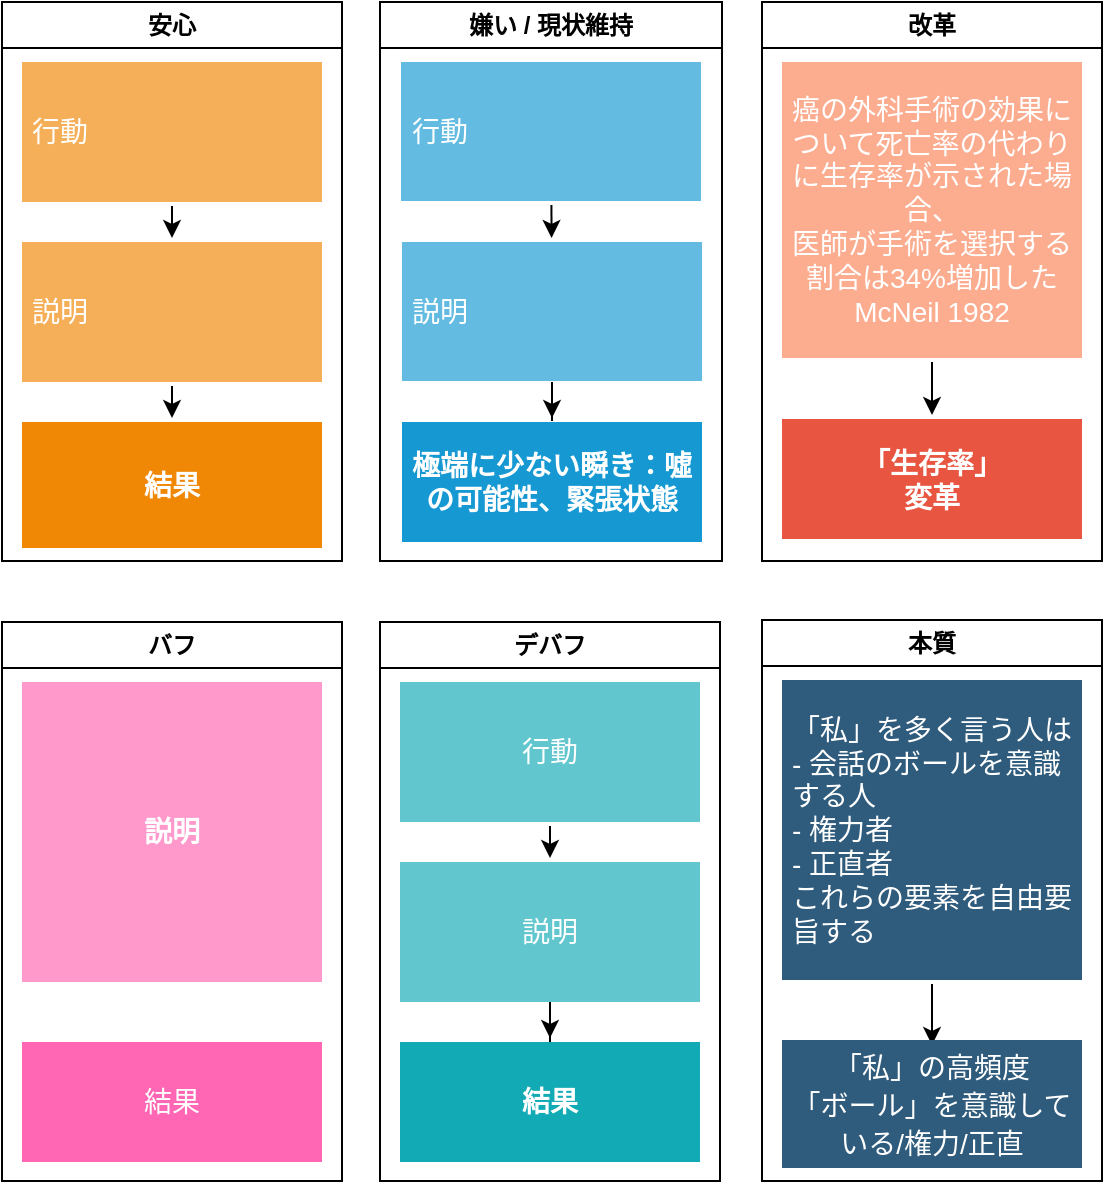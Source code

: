 <mxfile>
    <diagram id="0T6-ofMiKz14NQdBQLV2" name="ページ1">
        <mxGraphModel dx="902" dy="549" grid="1" gridSize="10" guides="1" tooltips="1" connect="1" arrows="1" fold="1" page="1" pageScale="1" pageWidth="827" pageHeight="1169" math="0" shadow="0">
            <root>
                <mxCell id="0"/>
                <mxCell id="1" parent="0"/>
                <mxCell id="2" value="安心" style="swimlane;whiteSpace=wrap;html=1;startSize=23;" vertex="1" parent="1">
                    <mxGeometry x="40" y="80" width="170" height="279.5" as="geometry"/>
                </mxCell>
                <mxCell id="3" value="結果&lt;div&gt;&lt;/div&gt;" style="rounded=1;whiteSpace=wrap;html=1;shadow=0;labelBackgroundColor=none;strokeColor=none;strokeWidth=3;fillColor=#F08705;fontFamily=Helvetica;fontSize=14;fontColor=#FFFFFF;align=center;spacing=5;fontStyle=1;arcSize=0;perimeterSpacing=2;" vertex="1" parent="2">
                    <mxGeometry x="10" y="210" width="150" height="63" as="geometry"/>
                </mxCell>
                <mxCell id="8" style="edgeStyle=none;html=1;" edge="1" parent="2" source="5" target="3">
                    <mxGeometry relative="1" as="geometry"/>
                </mxCell>
                <UserObject label="&lt;div&gt;&lt;span style=&quot;background-color: initial;&quot;&gt;説明&lt;/span&gt;&lt;br&gt;&lt;/div&gt;" link="https://zenn.dev/minegishirei/books/engineer_psychology/viewer/1000eye#%E7%9E%AC%E3%81%8D%E3%81%AE%E5%9B%9E%E6%95%B0%E3%81%8C10%E7%A7%92%E3%81%AB1~2%E5%9B%9E%EF%BC%9A%E6%AD%A3%E5%B8%B8%E3%81%AA%E7%8A%B6%E6%85%8B" id="5">
                    <mxCell style="rounded=1;whiteSpace=wrap;html=1;shadow=0;labelBackgroundColor=none;strokeColor=none;strokeWidth=3;fillColor=#f5af58;fontFamily=Helvetica;fontSize=14;fontColor=#FFFFFF;align=left;spacing=5;arcSize=0;perimeterSpacing=2;" vertex="1" parent="2">
                        <mxGeometry x="10" y="120" width="150" height="70" as="geometry"/>
                    </mxCell>
                </UserObject>
                <mxCell id="7" style="edgeStyle=none;html=1;" edge="1" parent="2" source="6" target="5">
                    <mxGeometry relative="1" as="geometry"/>
                </mxCell>
                <UserObject label="&lt;div&gt;行動&lt;/div&gt;" link="https://zenn.dev/minegishirei/books/engineer_psychology/viewer/1000eye#%E7%9E%AC%E3%81%8D%E3%81%AE%E5%9B%9E%E6%95%B0%E3%81%8C10%E7%A7%92%E3%81%AB1~2%E5%9B%9E%EF%BC%9A%E6%AD%A3%E5%B8%B8%E3%81%AA%E7%8A%B6%E6%85%8B" id="6">
                    <mxCell style="rounded=1;whiteSpace=wrap;html=1;shadow=0;labelBackgroundColor=none;strokeColor=none;strokeWidth=3;fillColor=#f5af58;fontFamily=Helvetica;fontSize=14;fontColor=#FFFFFF;align=left;spacing=5;arcSize=0;perimeterSpacing=2;" vertex="1" parent="2">
                        <mxGeometry x="10" y="30" width="150" height="70" as="geometry"/>
                    </mxCell>
                </UserObject>
                <mxCell id="9" value="デバフ" style="swimlane;whiteSpace=wrap;html=1;startSize=23;" vertex="1" parent="1">
                    <mxGeometry x="229" y="390" width="170" height="279.5" as="geometry"/>
                </mxCell>
                <mxCell id="10" style="edgeStyle=orthogonalEdgeStyle;rounded=0;orthogonalLoop=1;jettySize=auto;html=1;" edge="1" parent="9" source="11" target="12">
                    <mxGeometry relative="1" as="geometry"/>
                </mxCell>
                <UserObject label="説明" link="https://qiita.com/" id="11">
                    <mxCell style="rounded=1;whiteSpace=wrap;html=1;shadow=0;labelBackgroundColor=none;strokeColor=none;strokeWidth=3;fillColor=#61c6ce;fontFamily=Helvetica;fontSize=14;fontColor=#FFFFFF;align=center;spacing=5;fontStyle=0;arcSize=0;perimeterSpacing=2;" vertex="1" parent="9">
                        <mxGeometry x="10" y="120" width="150" height="70" as="geometry"/>
                    </mxCell>
                </UserObject>
                <mxCell id="12" value="結果" style="rounded=1;whiteSpace=wrap;html=1;shadow=0;labelBackgroundColor=none;strokeColor=none;strokeWidth=3;fillColor=#12aab5;fontFamily=Helvetica;fontSize=14;fontColor=#FFFFFF;align=center;spacing=5;fontStyle=1;arcSize=0;perimeterSpacing=2;" vertex="1" parent="9">
                    <mxGeometry x="10" y="210" width="150" height="60" as="geometry"/>
                </mxCell>
                <mxCell id="30" style="edgeStyle=none;html=1;" edge="1" parent="9" source="28" target="11">
                    <mxGeometry relative="1" as="geometry"/>
                </mxCell>
                <UserObject label="行動" link="https://qiita.com/" id="28">
                    <mxCell style="rounded=1;whiteSpace=wrap;html=1;shadow=0;labelBackgroundColor=none;strokeColor=none;strokeWidth=3;fillColor=#61c6ce;fontFamily=Helvetica;fontSize=14;fontColor=#FFFFFF;align=center;spacing=5;fontStyle=0;arcSize=0;perimeterSpacing=2;" vertex="1" parent="9">
                        <mxGeometry x="10" y="30" width="150" height="70" as="geometry"/>
                    </mxCell>
                </UserObject>
                <mxCell id="13" value="嫌い / 現状維持" style="swimlane;whiteSpace=wrap;html=1;startSize=23;" vertex="1" parent="1">
                    <mxGeometry x="229" y="80" width="171" height="279.5" as="geometry"/>
                </mxCell>
                <mxCell id="17" value="極端に少ない瞬き：噓の可能性、緊張状態" style="rounded=1;whiteSpace=wrap;html=1;shadow=0;labelBackgroundColor=none;strokeColor=none;strokeWidth=3;fillColor=#1699d3;fontFamily=Helvetica;fontSize=14;fontColor=#FFFFFF;align=center;spacing=5;fontStyle=1;arcSize=0;perimeterSpacing=2;" vertex="1" parent="13">
                    <mxGeometry x="11" y="210" width="150" height="60" as="geometry"/>
                </mxCell>
                <mxCell id="18" style="edgeStyle=orthogonalEdgeStyle;rounded=0;orthogonalLoop=1;jettySize=auto;html=1;entryX=0.5;entryY=0;entryDx=0;entryDy=0;" edge="1" parent="13" source="19" target="17">
                    <mxGeometry relative="1" as="geometry"/>
                </mxCell>
                <UserObject label="説明" link="https://zenn.dev/minegishirei/books/engineer_psychology/viewer/1000eye#%E6%A5%B5%E7%AB%AF%E3%81%AB%E5%B0%91%E3%81%AA%E3%81%84%E7%9E%AC%E3%81%8D%EF%BC%9A%E5%99%93%E3%81%AE%E5%8F%AF%E8%83%BD%E6%80%A7%E3%80%81%E7%B7%8A%E5%BC%B5%E7%8A%B6%E6%85%8B" id="19">
                    <mxCell style="rounded=1;whiteSpace=wrap;html=1;shadow=0;labelBackgroundColor=none;strokeColor=none;strokeWidth=3;fillColor=#64bbe2;fontFamily=Helvetica;fontSize=14;fontColor=#FFFFFF;align=left;spacing=5;arcSize=0;perimeterSpacing=2;" vertex="1" parent="13">
                        <mxGeometry x="11" y="120" width="150" height="69.5" as="geometry"/>
                    </mxCell>
                </UserObject>
                <mxCell id="29" style="edgeStyle=none;html=1;" edge="1" parent="13" source="26" target="19">
                    <mxGeometry relative="1" as="geometry"/>
                </mxCell>
                <UserObject label="行動" link="https://zenn.dev/minegishirei/books/engineer_psychology/viewer/1000eye#%E6%A5%B5%E7%AB%AF%E3%81%AB%E5%B0%91%E3%81%AA%E3%81%84%E7%9E%AC%E3%81%8D%EF%BC%9A%E5%99%93%E3%81%AE%E5%8F%AF%E8%83%BD%E6%80%A7%E3%80%81%E7%B7%8A%E5%BC%B5%E7%8A%B6%E6%85%8B" id="26">
                    <mxCell style="rounded=1;whiteSpace=wrap;html=1;shadow=0;labelBackgroundColor=none;strokeColor=none;strokeWidth=3;fillColor=#64bbe2;fontFamily=Helvetica;fontSize=14;fontColor=#FFFFFF;align=left;spacing=5;arcSize=0;perimeterSpacing=2;" vertex="1" parent="13">
                        <mxGeometry x="10.5" y="30" width="150" height="69.5" as="geometry"/>
                    </mxCell>
                </UserObject>
                <mxCell id="23" value="バフ" style="swimlane;whiteSpace=wrap;html=1;startSize=23;" vertex="1" parent="1">
                    <mxGeometry x="40" y="390" width="170" height="279.5" as="geometry"/>
                </mxCell>
                <mxCell id="24" value="結果" style="rounded=1;whiteSpace=wrap;html=1;shadow=0;labelBackgroundColor=none;strokeColor=none;strokeWidth=3;fillColor=#FF66B3;fontFamily=Helvetica;fontSize=14;fontColor=#FFFFFF;align=center;spacing=5;fontStyle=0;arcSize=0;perimeterSpacing=2;" vertex="1" parent="23">
                    <mxGeometry x="10" y="210" width="150" height="60" as="geometry"/>
                </mxCell>
                <mxCell id="25" value="&lt;div&gt;説明&lt;/div&gt;" style="rounded=1;whiteSpace=wrap;html=1;shadow=0;labelBackgroundColor=none;strokeColor=none;strokeWidth=3;fillColor=#FF99CC;fontFamily=Helvetica;fontSize=14;fontColor=#FFFFFF;align=center;spacing=5;fontStyle=1;arcSize=0;perimeterSpacing=2;" vertex="1" parent="23">
                    <mxGeometry x="10" y="30" width="150" height="150" as="geometry"/>
                </mxCell>
                <mxCell id="31" value="本質" style="swimlane;whiteSpace=wrap;html=1;" vertex="1" parent="1">
                    <mxGeometry x="420" y="389" width="170" height="280.5" as="geometry"/>
                </mxCell>
                <mxCell id="32" style="edgeStyle=orthogonalEdgeStyle;rounded=0;orthogonalLoop=1;jettySize=auto;html=1;entryX=0.5;entryY=0;entryDx=0;entryDy=0;" edge="1" parent="31">
                    <mxGeometry relative="1" as="geometry">
                        <mxPoint x="85" y="182" as="sourcePoint"/>
                        <mxPoint x="85" y="212.5" as="targetPoint"/>
                    </mxGeometry>
                </mxCell>
                <mxCell id="33" value="&lt;div style=&quot;border-color: var(--border-color);&quot;&gt;&lt;div style=&quot;border-color: var(--border-color);&quot;&gt;「私」を多く言う人は&lt;/div&gt;&lt;div style=&quot;border-color: var(--border-color);&quot;&gt;- 会話のボールを意識する人&lt;/div&gt;&lt;div style=&quot;border-color: var(--border-color);&quot;&gt;- 権力者&lt;/div&gt;&lt;div style=&quot;border-color: var(--border-color);&quot;&gt;- 正直者&lt;/div&gt;&lt;div style=&quot;border-color: var(--border-color);&quot;&gt;これらの要素を自由要旨する&lt;/div&gt;&lt;/div&gt;" style="rounded=1;whiteSpace=wrap;html=1;shadow=0;labelBackgroundColor=none;strokeColor=none;strokeWidth=3;fillColor=#2F5B7C;fontFamily=Helvetica;fontSize=14;fontColor=#FFFFFF;align=left;spacing=5;arcSize=0;perimeterSpacing=2;" vertex="1" parent="31">
                    <mxGeometry x="10" y="30" width="150" height="150" as="geometry"/>
                </mxCell>
                <mxCell id="34" value="&lt;span style=&quot;font-size: 14px; font-weight: 400;&quot;&gt;「私」の高頻度&lt;/span&gt;&lt;div&gt;&lt;span style=&quot;font-size: 14px; font-weight: 400;&quot;&gt;「ボール」を意識している/権力/正直&lt;/span&gt;&lt;br&gt;&lt;/div&gt;" style="rounded=1;whiteSpace=wrap;html=1;shadow=0;labelBackgroundColor=none;strokeColor=none;strokeWidth=3;fillColor=#2F5B7C;fontFamily=Helvetica;fontSize=16;fontColor=#FFFFFF;align=center;fontStyle=1;spacing=5;arcSize=0;perimeterSpacing=2;" vertex="1" parent="31">
                    <mxGeometry x="10" y="210" width="150" height="64" as="geometry"/>
                </mxCell>
                <mxCell id="35" value="改革" style="swimlane;whiteSpace=wrap;html=1;startSize=23;" vertex="1" parent="1">
                    <mxGeometry x="420" y="80" width="170" height="279.5" as="geometry"/>
                </mxCell>
                <mxCell id="42" style="edgeStyle=orthogonalEdgeStyle;rounded=0;orthogonalLoop=1;jettySize=auto;html=1;entryX=0.5;entryY=0;entryDx=0;entryDy=0;" edge="1" parent="35" source="43" target="44">
                    <mxGeometry relative="1" as="geometry"/>
                </mxCell>
                <mxCell id="43" value="癌の外科手術の効果について死亡率の代わりに生存率が示された場合、&lt;br style=&quot;border-color: var(--border-color);&quot;&gt;医師が手術を選択する割合は34%増加した&lt;br style=&quot;border-color: var(--border-color);&quot;&gt;McNeil 1982" style="rounded=1;whiteSpace=wrap;html=1;shadow=0;labelBackgroundColor=none;strokeColor=none;strokeWidth=3;fillColor=#FCAD90;fontFamily=Helvetica;fontSize=14;fontColor=#FFFFFF;align=center;spacing=5;arcSize=0;perimeterSpacing=2;" vertex="1" parent="35">
                    <mxGeometry x="10" y="30" width="150" height="148" as="geometry"/>
                </mxCell>
                <mxCell id="44" value="「生存率」&lt;br style=&quot;border-color: var(--border-color);&quot;&gt;変革" style="rounded=1;whiteSpace=wrap;html=1;shadow=0;labelBackgroundColor=none;strokeColor=none;strokeWidth=3;fillColor=#e85642;fontFamily=Helvetica;fontSize=14;fontColor=#FFFFFF;align=center;spacing=5;fontStyle=1;arcSize=0;perimeterSpacing=2;" vertex="1" parent="35">
                    <mxGeometry x="10" y="208.5" width="150" height="60" as="geometry"/>
                </mxCell>
            </root>
        </mxGraphModel>
    </diagram>
</mxfile>